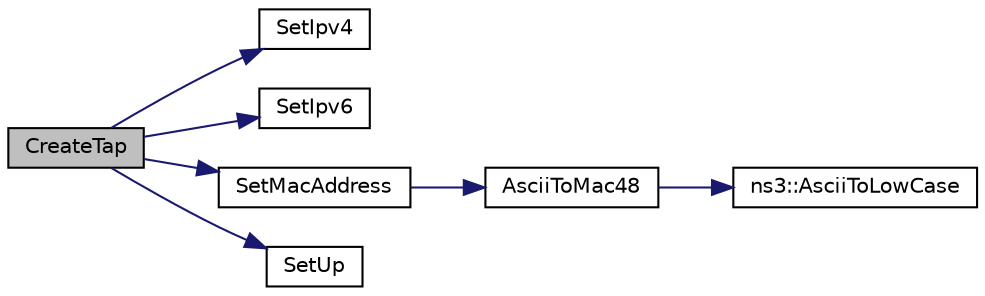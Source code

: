 digraph "CreateTap"
{
 // LATEX_PDF_SIZE
  edge [fontname="Helvetica",fontsize="10",labelfontname="Helvetica",labelfontsize="10"];
  node [fontname="Helvetica",fontsize="10",shape=record];
  rankdir="LR";
  Node1 [label="CreateTap",height=0.2,width=0.4,color="black", fillcolor="grey75", style="filled", fontcolor="black",tooltip=" "];
  Node1 -> Node2 [color="midnightblue",fontsize="10",style="solid",fontname="Helvetica"];
  Node2 [label="SetIpv4",height=0.2,width=0.4,color="black", fillcolor="white", style="filled",URL="$tap-device-creator_8cc.html#a44a9cb13d1cbecebf361fd7ccd1a374b",tooltip=" "];
  Node1 -> Node3 [color="midnightblue",fontsize="10",style="solid",fontname="Helvetica"];
  Node3 [label="SetIpv6",height=0.2,width=0.4,color="black", fillcolor="white", style="filled",URL="$tap-device-creator_8cc.html#a102f6f0b268284e9849b029966bdff56",tooltip=" "];
  Node1 -> Node4 [color="midnightblue",fontsize="10",style="solid",fontname="Helvetica"];
  Node4 [label="SetMacAddress",height=0.2,width=0.4,color="black", fillcolor="white", style="filled",URL="$tap-device-creator_8cc.html#ace2e6e4957bebb5dd5d93dcaa917cc19",tooltip=" "];
  Node4 -> Node5 [color="midnightblue",fontsize="10",style="solid",fontname="Helvetica"];
  Node5 [label="AsciiToMac48",height=0.2,width=0.4,color="black", fillcolor="white", style="filled",URL="$tap-device-creator_8cc.html#a9c187f003617baea6ff2ded1043595c4",tooltip=" "];
  Node5 -> Node6 [color="midnightblue",fontsize="10",style="solid",fontname="Helvetica"];
  Node6 [label="ns3::AsciiToLowCase",height=0.2,width=0.4,color="black", fillcolor="white", style="filled",URL="$namespacens3.html#ae7934c60f6570d35f78e1b99577351a0",tooltip="Converts a char to lower case."];
  Node1 -> Node7 [color="midnightblue",fontsize="10",style="solid",fontname="Helvetica"];
  Node7 [label="SetUp",height=0.2,width=0.4,color="black", fillcolor="white", style="filled",URL="$tap-device-creator_8cc.html#ab1a65327983ffdcbff3023b6fed670b9",tooltip=" "];
}
